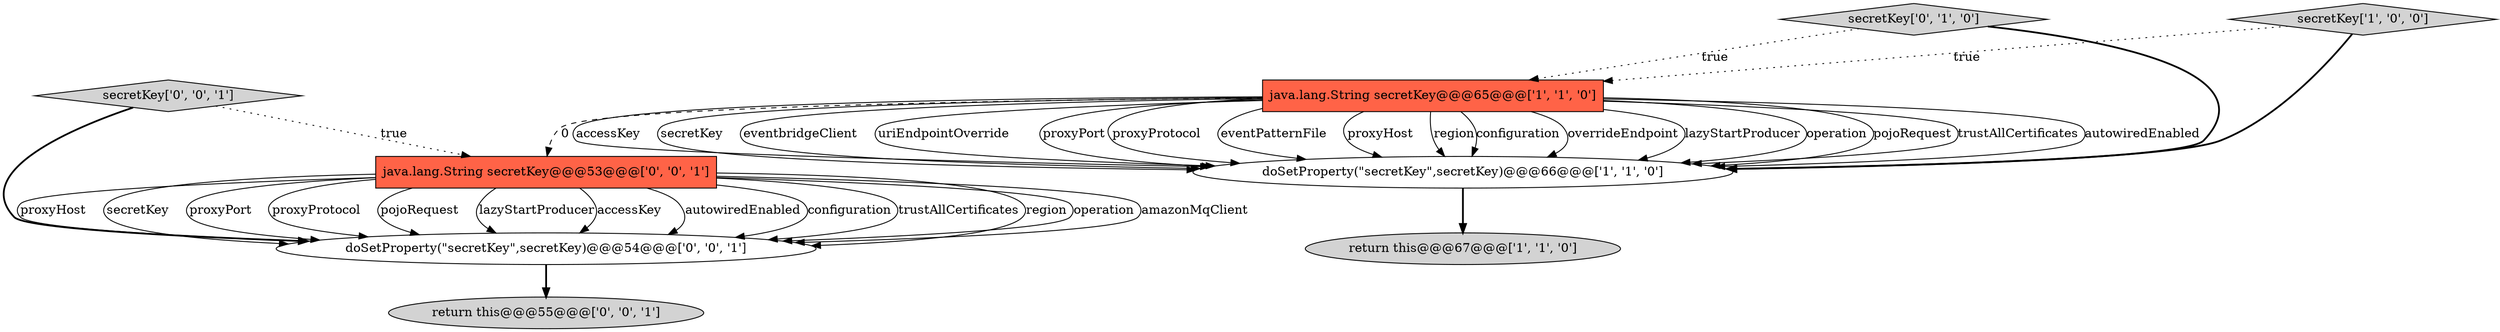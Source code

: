 digraph {
0 [style = filled, label = "java.lang.String secretKey@@@65@@@['1', '1', '0']", fillcolor = tomato, shape = box image = "AAA0AAABBB1BBB"];
7 [style = filled, label = "secretKey['0', '0', '1']", fillcolor = lightgray, shape = diamond image = "AAA0AAABBB3BBB"];
8 [style = filled, label = "return this@@@55@@@['0', '0', '1']", fillcolor = lightgray, shape = ellipse image = "AAA0AAABBB3BBB"];
3 [style = filled, label = "return this@@@67@@@['1', '1', '0']", fillcolor = lightgray, shape = ellipse image = "AAA0AAABBB1BBB"];
5 [style = filled, label = "java.lang.String secretKey@@@53@@@['0', '0', '1']", fillcolor = tomato, shape = box image = "AAA0AAABBB3BBB"];
2 [style = filled, label = "secretKey['1', '0', '0']", fillcolor = lightgray, shape = diamond image = "AAA0AAABBB1BBB"];
6 [style = filled, label = "doSetProperty(\"secretKey\",secretKey)@@@54@@@['0', '0', '1']", fillcolor = white, shape = ellipse image = "AAA0AAABBB3BBB"];
1 [style = filled, label = "doSetProperty(\"secretKey\",secretKey)@@@66@@@['1', '1', '0']", fillcolor = white, shape = ellipse image = "AAA0AAABBB1BBB"];
4 [style = filled, label = "secretKey['0', '1', '0']", fillcolor = lightgray, shape = diamond image = "AAA0AAABBB2BBB"];
0->1 [style = solid, label="proxyProtocol"];
5->6 [style = solid, label="autowiredEnabled"];
2->0 [style = dotted, label="true"];
0->5 [style = dashed, label="0"];
2->1 [style = bold, label=""];
0->1 [style = solid, label="eventPatternFile"];
0->1 [style = solid, label="proxyHost"];
4->0 [style = dotted, label="true"];
0->1 [style = solid, label="region"];
5->6 [style = solid, label="configuration"];
1->3 [style = bold, label=""];
5->6 [style = solid, label="trustAllCertificates"];
5->6 [style = solid, label="region"];
5->6 [style = solid, label="operation"];
0->1 [style = solid, label="configuration"];
0->1 [style = solid, label="overrideEndpoint"];
5->6 [style = solid, label="amazonMqClient"];
0->1 [style = solid, label="lazyStartProducer"];
5->6 [style = solid, label="proxyHost"];
7->5 [style = dotted, label="true"];
0->1 [style = solid, label="operation"];
5->6 [style = solid, label="secretKey"];
0->1 [style = solid, label="pojoRequest"];
0->1 [style = solid, label="trustAllCertificates"];
0->1 [style = solid, label="autowiredEnabled"];
5->6 [style = solid, label="proxyPort"];
0->1 [style = solid, label="accessKey"];
5->6 [style = solid, label="proxyProtocol"];
0->1 [style = solid, label="secretKey"];
5->6 [style = solid, label="pojoRequest"];
6->8 [style = bold, label=""];
7->6 [style = bold, label=""];
5->6 [style = solid, label="lazyStartProducer"];
4->1 [style = bold, label=""];
0->1 [style = solid, label="eventbridgeClient"];
0->1 [style = solid, label="uriEndpointOverride"];
5->6 [style = solid, label="accessKey"];
0->1 [style = solid, label="proxyPort"];
}
